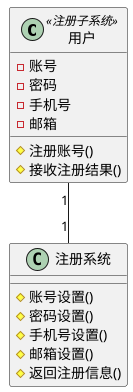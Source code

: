@startuml 注册类图

skinparam shadowing false
skinparam defaultFontName "微软雅黑"

class 用户 <<注册子系统>>{
    - 账号
    - 密码
    - 手机号
    - 邮箱

    # 注册账号()
    # 接收注册结果()
}

class 注册系统 {
    # 账号设置()
    # 密码设置()
    # 手机号设置()
    # 邮箱设置()
    # 返回注册信息()
}

注册系统 "1" -up- "1" 用户

@enduml
